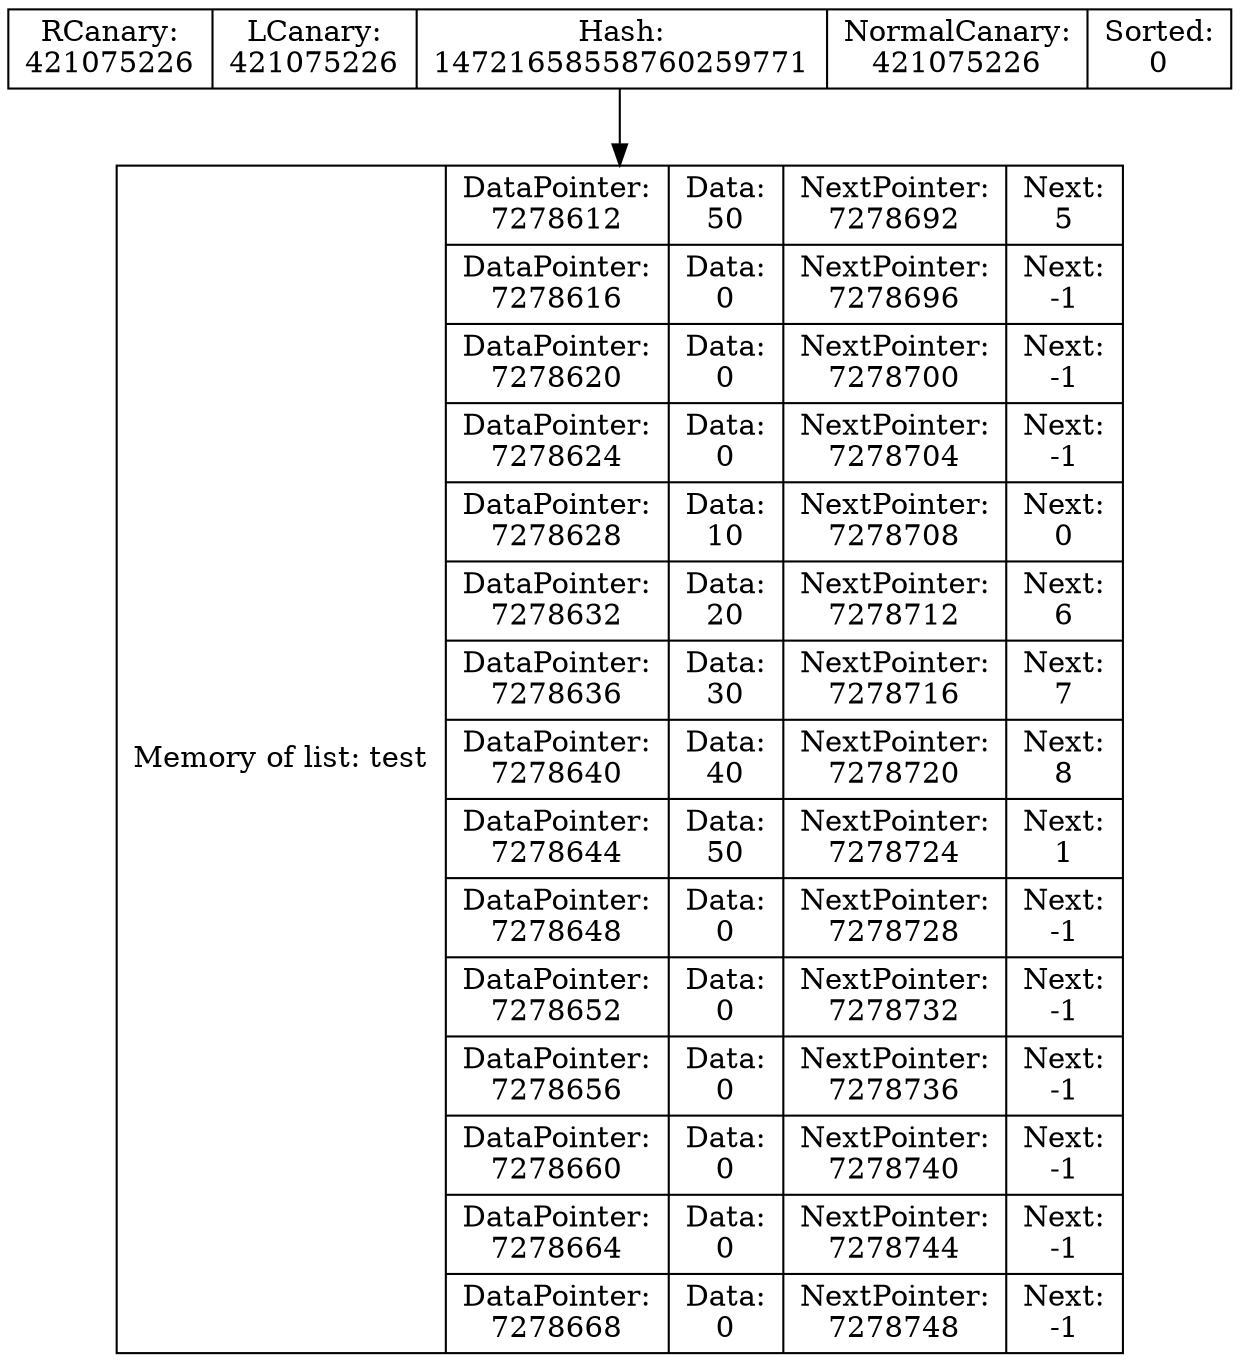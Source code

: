 digraph G{
data [shape=record,label="{Memory of list: test} | {{DataPointer:\n7278612 | Data:\n50 | NextPointer:\n7278692 | Next:\n5}
| {DataPointer:\n7278616 | Data:\n0 | NextPointer:\n7278696 | Next:\n-1}
| {DataPointer:\n7278620 | Data:\n0 | NextPointer:\n7278700 | Next:\n-1}
| {DataPointer:\n7278624 | Data:\n0 | NextPointer:\n7278704 | Next:\n-1}
| {DataPointer:\n7278628 | Data:\n10 | NextPointer:\n7278708 | Next:\n0}
| {DataPointer:\n7278632 | Data:\n20 | NextPointer:\n7278712 | Next:\n6}
| {DataPointer:\n7278636 | Data:\n30 | NextPointer:\n7278716 | Next:\n7}
| {DataPointer:\n7278640 | Data:\n40 | NextPointer:\n7278720 | Next:\n8}
| {DataPointer:\n7278644 | Data:\n50 | NextPointer:\n7278724 | Next:\n1}
| {DataPointer:\n7278648 | Data:\n0 | NextPointer:\n7278728 | Next:\n-1}
| {DataPointer:\n7278652 | Data:\n0 | NextPointer:\n7278732 | Next:\n-1}
| {DataPointer:\n7278656 | Data:\n0 | NextPointer:\n7278736 | Next:\n-1}
| {DataPointer:\n7278660 | Data:\n0 | NextPointer:\n7278740 | Next:\n-1}
| {DataPointer:\n7278664 | Data:\n0 | NextPointer:\n7278744 | Next:\n-1}
| {DataPointer:\n7278668 | Data:\n0 | NextPointer:\n7278748 | Next:\n-1}
}"];
Shild [shape=record,label=" RCanary:\n421075226 | LCanary:\n421075226 | Hash:\n14721658558760259771 | NormalCanary:\n421075226 | Sorted:\n0"];
Shild->data
}
